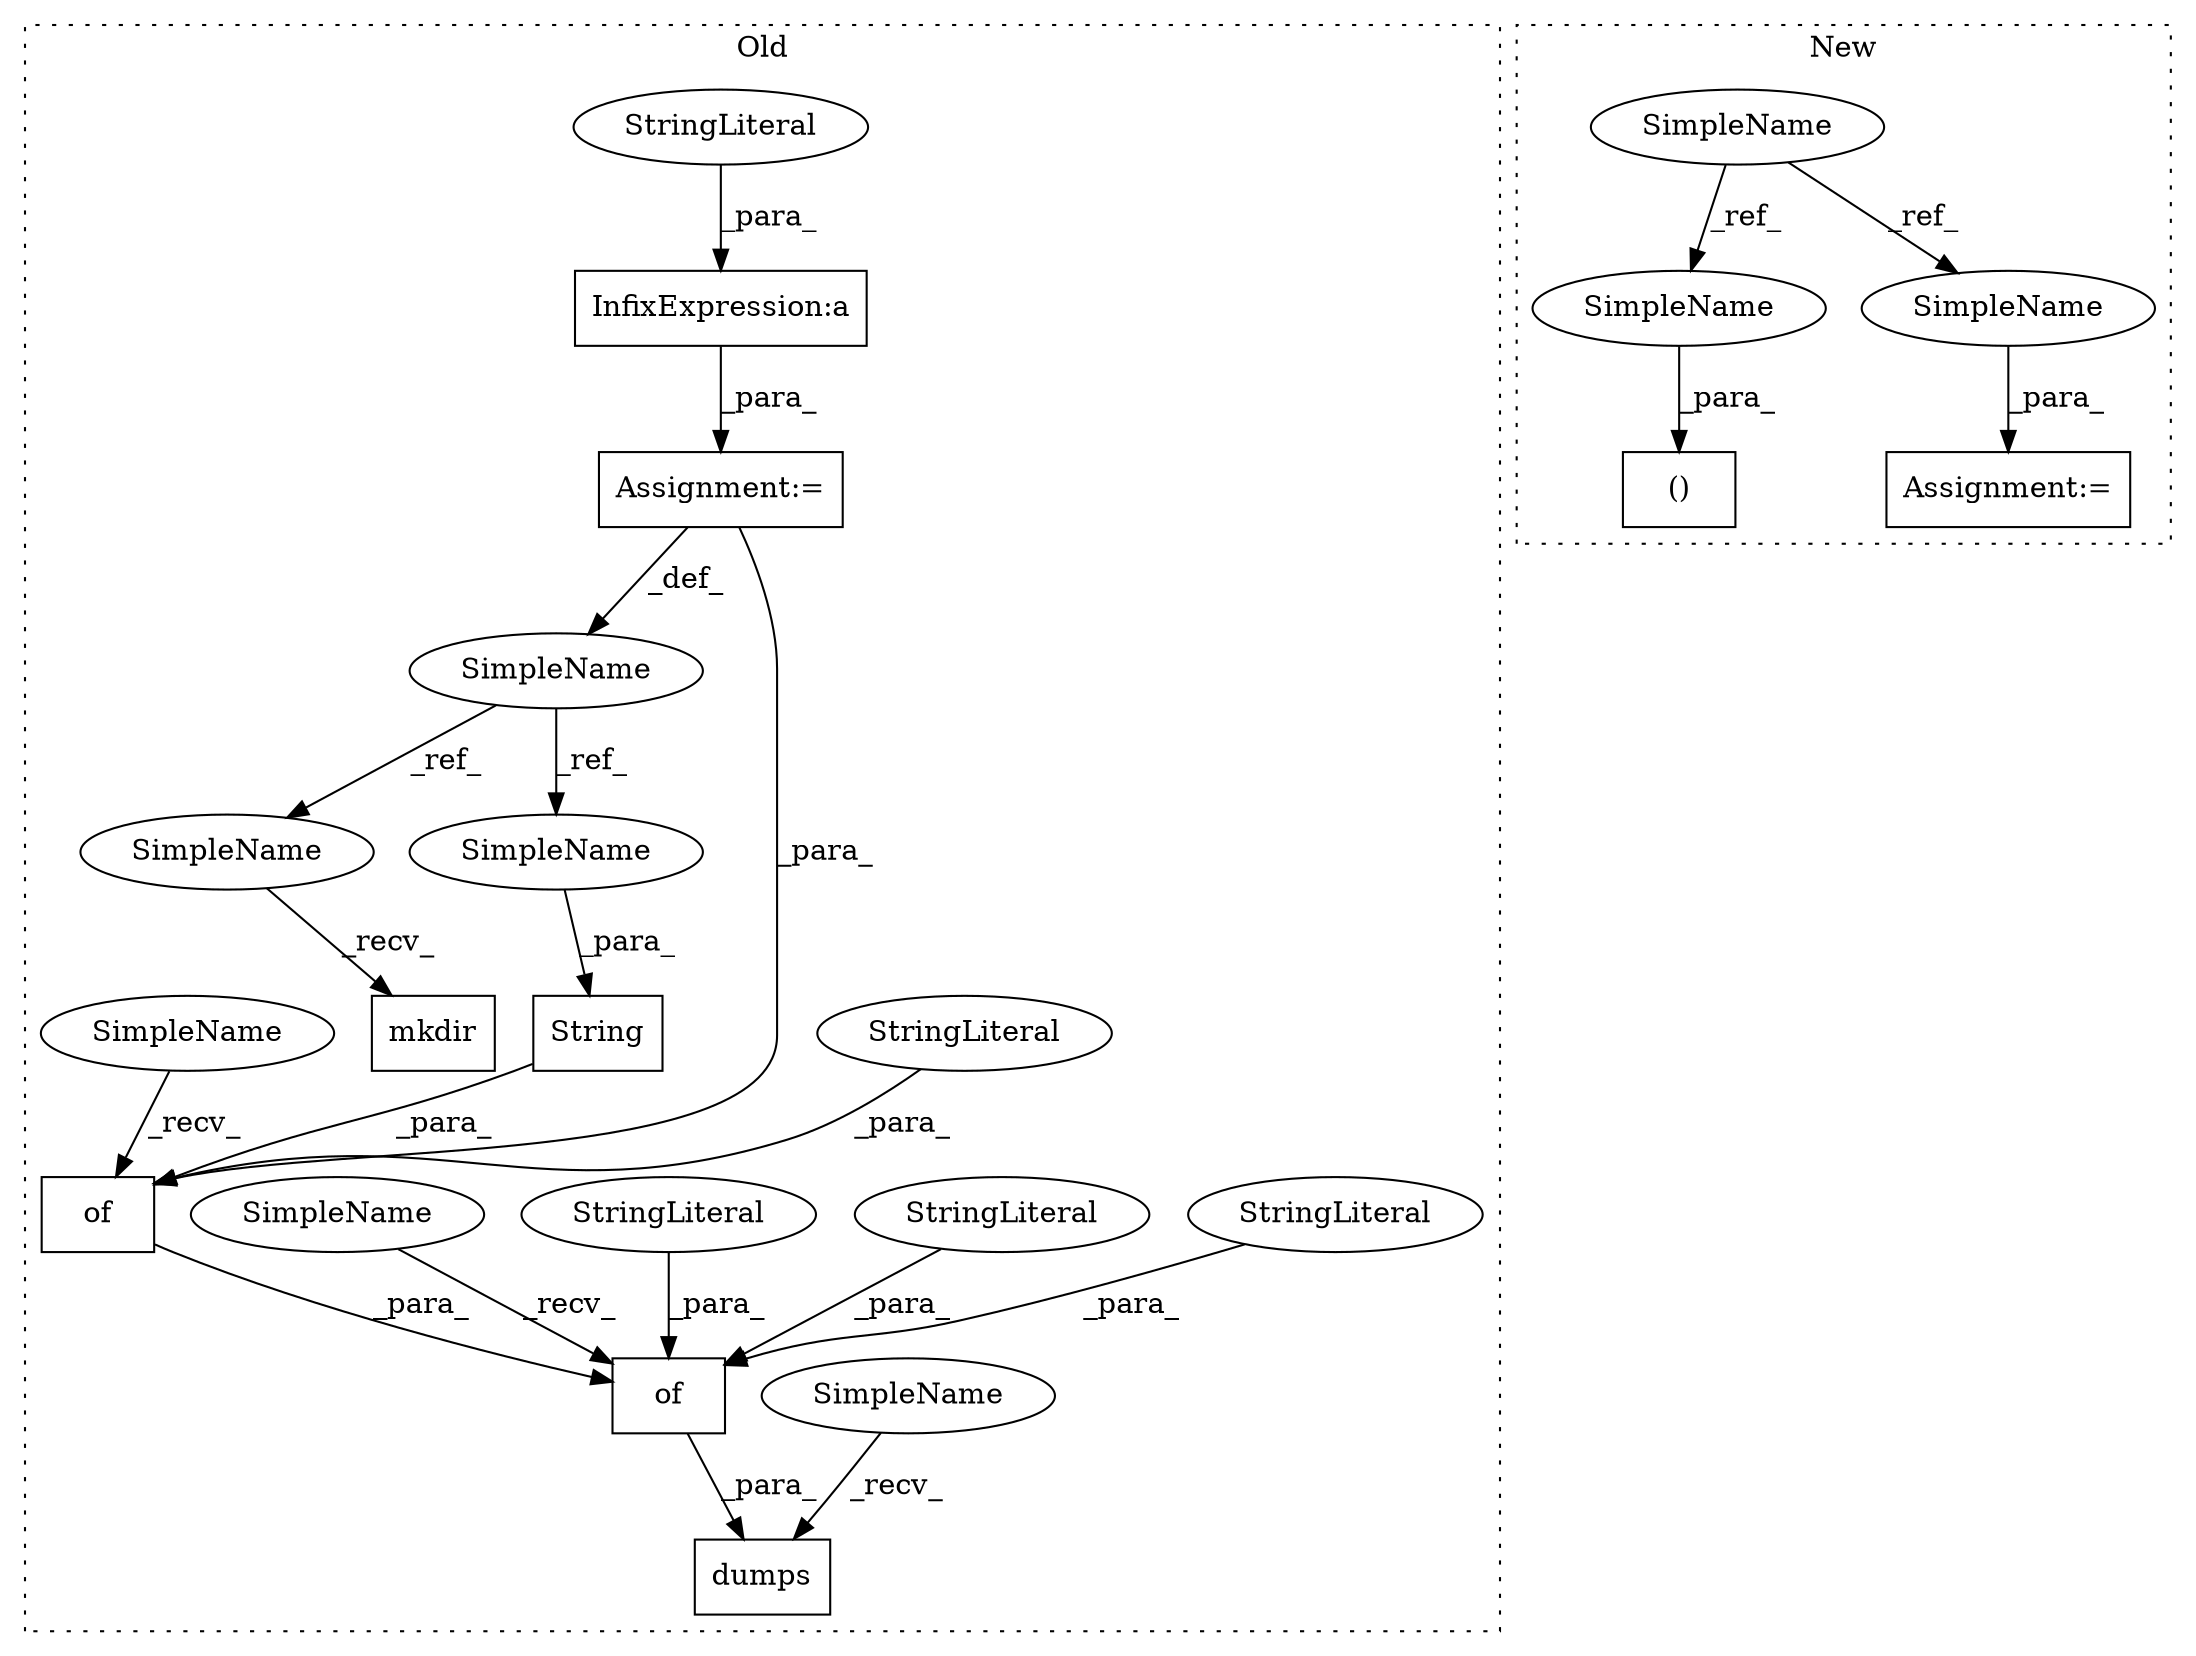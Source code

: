 digraph G {
subgraph cluster0 {
1 [label="mkdir" a="32" s="8369" l="7" shape="box"];
3 [label="SimpleName" a="42" s="8319" l="11" shape="ellipse"];
4 [label="String" a="32" s="8630,8648" l="7,1" shape="box"];
5 [label="InfixExpression:a" a="27" s="8340" l="3" shape="box"];
6 [label="dumps" a="32" s="8564,8651" l="6,1" shape="box"];
7 [label="of" a="32" s="8574,8650" l="3,1" shape="box"];
8 [label="of" a="32" s="8610,8649" l="3,1" shape="box"];
9 [label="StringLiteral" a="45" s="8613" l="16" shape="ellipse"];
10 [label="StringLiteral" a="45" s="8577" l="6" shape="ellipse"];
11 [label="StringLiteral" a="45" s="8584" l="12" shape="ellipse"];
12 [label="StringLiteral" a="45" s="8343" l="7" shape="ellipse"];
13 [label="StringLiteral" a="45" s="8597" l="8" shape="ellipse"];
14 [label="Assignment:=" a="7" s="8330" l="1" shape="box"];
19 [label="SimpleName" a="42" s="8559" l="4" shape="ellipse"];
20 [label="SimpleName" a="42" s="8570" l="3" shape="ellipse"];
21 [label="SimpleName" a="42" s="8606" l="3" shape="ellipse"];
22 [label="SimpleName" a="42" s="8357" l="11" shape="ellipse"];
23 [label="SimpleName" a="42" s="8637" l="11" shape="ellipse"];
label = "Old";
style="dotted";
}
subgraph cluster1 {
2 [label="()" a="106" s="9619" l="46" shape="box"];
15 [label="SimpleName" a="42" s="9482" l="22" shape="ellipse"];
16 [label="Assignment:=" a="7" s="9665" l="2" shape="box"];
17 [label="SimpleName" a="42" s="9619" l="22" shape="ellipse"];
18 [label="SimpleName" a="42" s="9667" l="22" shape="ellipse"];
label = "New";
style="dotted";
}
3 -> 22 [label="_ref_"];
3 -> 23 [label="_ref_"];
4 -> 8 [label="_para_"];
5 -> 14 [label="_para_"];
7 -> 6 [label="_para_"];
8 -> 7 [label="_para_"];
9 -> 8 [label="_para_"];
10 -> 7 [label="_para_"];
11 -> 7 [label="_para_"];
12 -> 5 [label="_para_"];
13 -> 7 [label="_para_"];
14 -> 3 [label="_def_"];
14 -> 8 [label="_para_"];
15 -> 17 [label="_ref_"];
15 -> 18 [label="_ref_"];
17 -> 2 [label="_para_"];
18 -> 16 [label="_para_"];
19 -> 6 [label="_recv_"];
20 -> 7 [label="_recv_"];
21 -> 8 [label="_recv_"];
22 -> 1 [label="_recv_"];
23 -> 4 [label="_para_"];
}